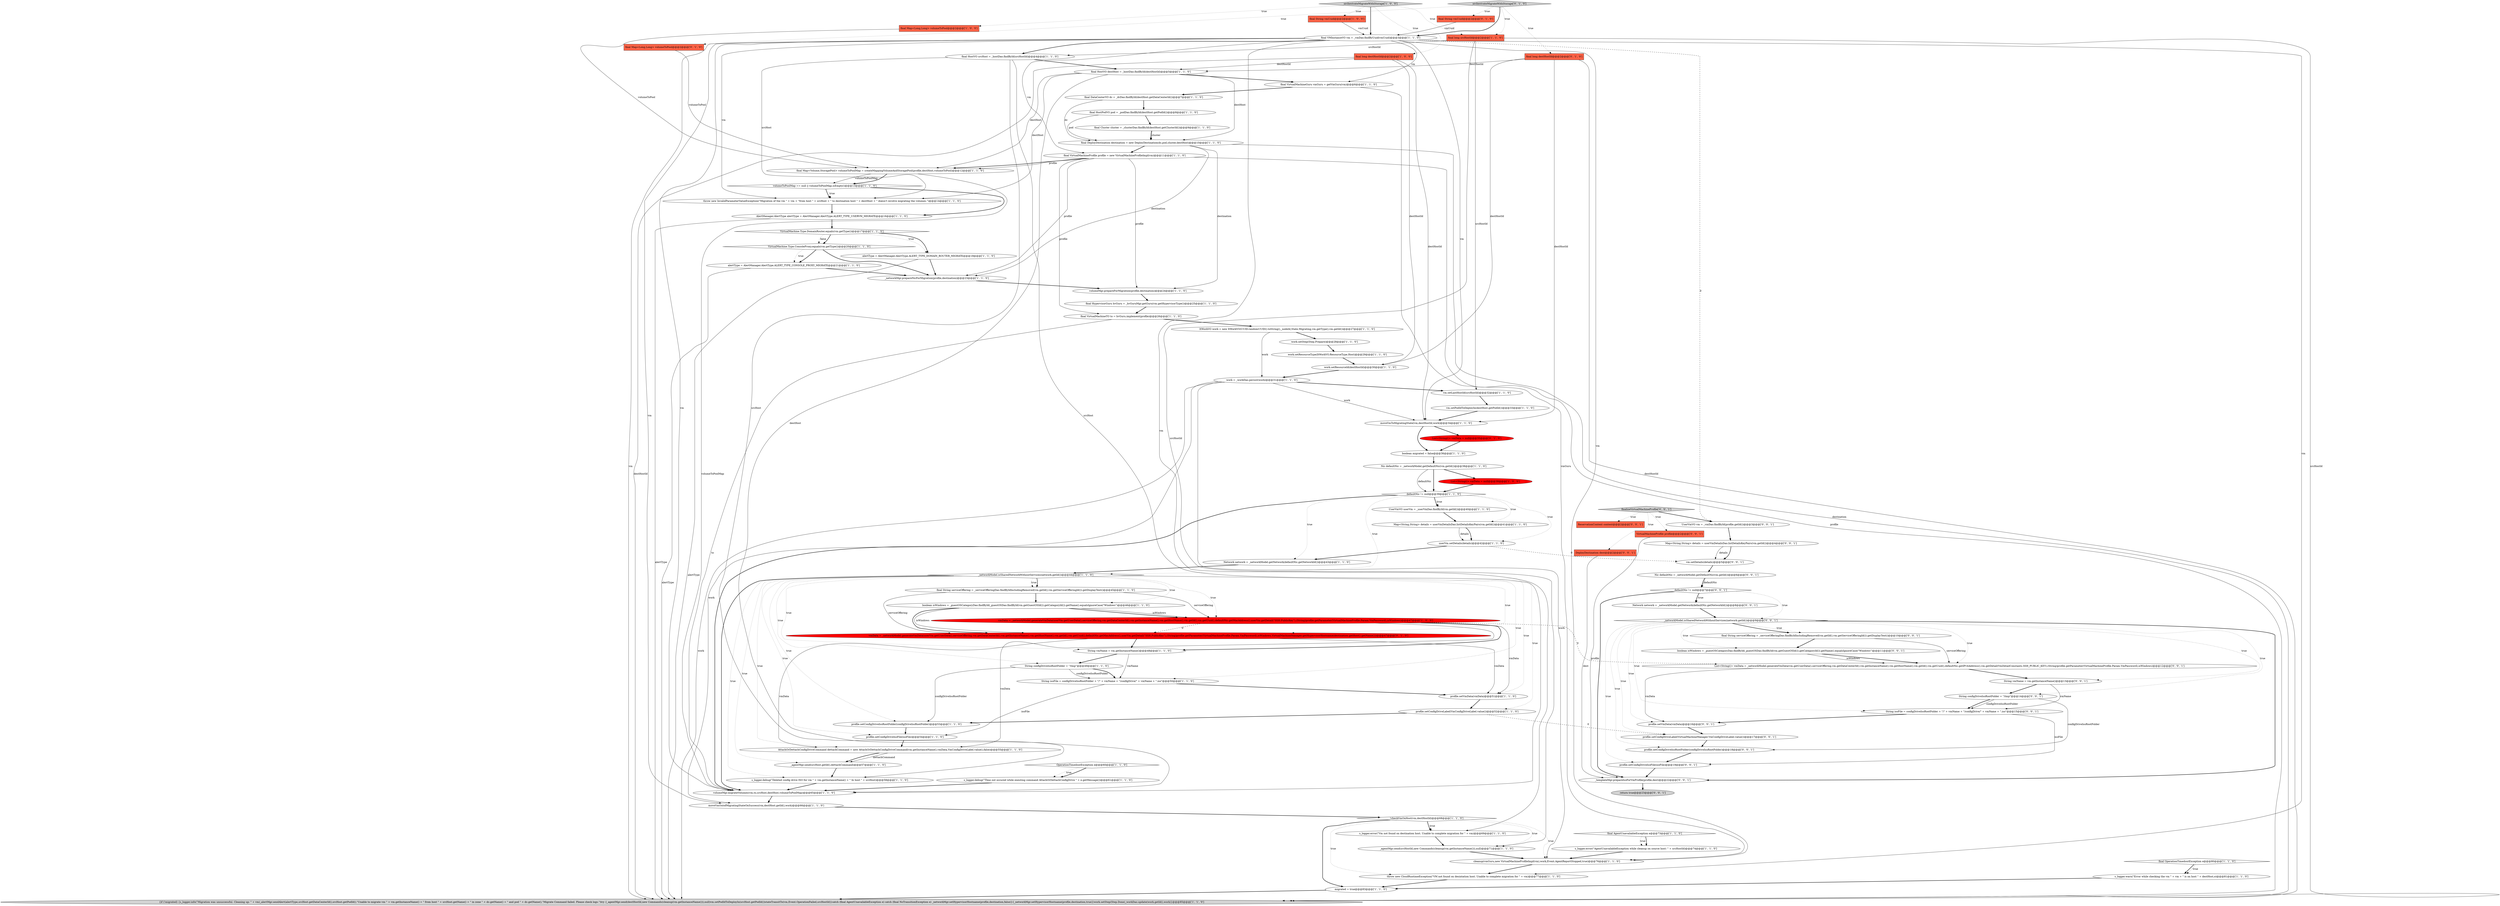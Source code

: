 digraph {
70 [style = filled, label = "final VirtualMachineProfile profile = new VirtualMachineProfileImpl(vm)@@@11@@@['1', '1', '0']", fillcolor = white, shape = ellipse image = "AAA0AAABBB1BBB"];
89 [style = filled, label = "_networkModel.isSharedNetworkWithoutServices(network.getId())@@@9@@@['0', '0', '1']", fillcolor = white, shape = diamond image = "AAA0AAABBB3BBB"];
47 [style = filled, label = "profile.setConfigDriveIsoFile(isoFile)@@@54@@@['1', '1', '0']", fillcolor = white, shape = ellipse image = "AAA0AAABBB1BBB"];
16 [style = filled, label = "work = _workDao.persist(work)@@@31@@@['1', '1', '0']", fillcolor = white, shape = ellipse image = "AAA0AAABBB1BBB"];
69 [style = filled, label = "final HostPodVO pod = _podDao.findById(destHost.getPodId())@@@8@@@['1', '1', '0']", fillcolor = white, shape = ellipse image = "AAA0AAABBB1BBB"];
73 [style = filled, label = "vmData = _networkModel.generateVmData(userVm.getUserData(),serviceOffering,vm.getDataCenterId(),vm.getInstanceName(),vm.getHostName(),vm.getId(),vm.getUuid(),defaultNic.getMacAddress(),userVm.getDetail(\"SSH.PublicKey\"),(String)profile.getParameter(VirtualMachineProfile.Param.VmPassword),isWindows,VirtualMachineManager.getHypervisorHostname(destination.getHost().getName()))@@@47@@@['0', '1', '0']", fillcolor = red, shape = ellipse image = "AAA1AAABBB2BBB"];
57 [style = filled, label = "boolean migrated = false@@@36@@@['1', '1', '0']", fillcolor = white, shape = ellipse image = "AAA0AAABBB1BBB"];
38 [style = filled, label = "migrated = true@@@83@@@['1', '1', '0']", fillcolor = white, shape = ellipse image = "AAA0AAABBB1BBB"];
98 [style = filled, label = "VirtualMachineProfile profile@@@2@@@['0', '0', '1']", fillcolor = tomato, shape = box image = "AAA0AAABBB3BBB"];
71 [style = filled, label = "orchestrateMigrateWithStorage['0', '1', '0']", fillcolor = lightgray, shape = diamond image = "AAA0AAABBB2BBB"];
37 [style = filled, label = "s_logger.debug(\"TIme out occured while exeuting command AttachOrDettachConfigDrive \" + e.getMessage())@@@61@@@['1', '1', '0']", fillcolor = white, shape = ellipse image = "AAA0AAABBB1BBB"];
30 [style = filled, label = "s_logger.warn(\"Error while checking the vm \" + vm + \" is on host \" + destHost,e)@@@81@@@['1', '1', '0']", fillcolor = white, shape = ellipse image = "AAA0AAABBB1BBB"];
65 [style = filled, label = "final VirtualMachineTO to = hvGuru.implement(profile)@@@26@@@['1', '1', '0']", fillcolor = white, shape = ellipse image = "AAA0AAABBB1BBB"];
2 [style = filled, label = "final HostVO srcHost = _hostDao.findById(srcHostId)@@@4@@@['1', '1', '0']", fillcolor = white, shape = ellipse image = "AAA0AAABBB1BBB"];
91 [style = filled, label = "boolean isWindows = _guestOSCategoryDao.findById(_guestOSDao.findById(vm.getGuestOSId()).getCategoryId()).getName().equalsIgnoreCase(\"Windows\")@@@11@@@['0', '0', '1']", fillcolor = white, shape = ellipse image = "AAA0AAABBB3BBB"];
3 [style = filled, label = "String vmName = vm.getInstanceName()@@@48@@@['1', '1', '0']", fillcolor = white, shape = ellipse image = "AAA0AAABBB1BBB"];
90 [style = filled, label = "String isoFile = configDriveIsoRootFolder + \"/\" + vmName + \"/configDrive/\" + vmName + \".iso\"@@@15@@@['0', '0', '1']", fillcolor = white, shape = ellipse image = "AAA0AAABBB3BBB"];
92 [style = filled, label = "ReservationContext context@@@2@@@['0', '0', '1']", fillcolor = tomato, shape = box image = "AAA0AAABBB3BBB"];
41 [style = filled, label = "final Map<Long,Long> volumeToPool@@@2@@@['1', '0', '0']", fillcolor = tomato, shape = box image = "AAA0AAABBB1BBB"];
39 [style = filled, label = "final String vmUuid@@@2@@@['1', '0', '0']", fillcolor = tomato, shape = box image = "AAA0AAABBB1BBB"];
25 [style = filled, label = "String configDriveIsoRootFolder = \"/tmp\"@@@49@@@['1', '1', '0']", fillcolor = white, shape = ellipse image = "AAA0AAABBB1BBB"];
81 [style = filled, label = "final String serviceOffering = _serviceOfferingDao.findByIdIncludingRemoved(vm.getId(),vm.getServiceOfferingId()).getDisplayText()@@@10@@@['0', '0', '1']", fillcolor = white, shape = ellipse image = "AAA0AAABBB3BBB"];
74 [style = filled, label = "List<String((> vmData = null@@@35@@@['0', '1', '0']", fillcolor = red, shape = ellipse image = "AAA1AAABBB2BBB"];
43 [style = filled, label = "final DataCenterVO dc = _dcDao.findById(destHost.getDataCenterId())@@@7@@@['1', '1', '0']", fillcolor = white, shape = ellipse image = "AAA0AAABBB1BBB"];
84 [style = filled, label = "DeployDestination dest@@@2@@@['0', '0', '1']", fillcolor = tomato, shape = box image = "AAA0AAABBB3BBB"];
27 [style = filled, label = "boolean isWindows = _guestOSCategoryDao.findById(_guestOSDao.findById(vm.getGuestOSId()).getCategoryId()).getName().equalsIgnoreCase(\"Windows\")@@@46@@@['1', '1', '0']", fillcolor = white, shape = ellipse image = "AAA0AAABBB1BBB"];
15 [style = filled, label = "final String serviceOffering = _serviceOfferingDao.findByIdIncludingRemoved(vm.getId(),vm.getServiceOfferingId()).getDisplayText()@@@45@@@['1', '1', '0']", fillcolor = white, shape = ellipse image = "AAA0AAABBB1BBB"];
44 [style = filled, label = "VirtualMachine.Type.DomainRouter.equals(vm.getType())@@@17@@@['1', '1', '0']", fillcolor = white, shape = diamond image = "AAA0AAABBB1BBB"];
63 [style = filled, label = "final AgentUnavailableException e@@@73@@@['1', '1', '0']", fillcolor = white, shape = diamond image = "AAA0AAABBB1BBB"];
8 [style = filled, label = "vm.setLastHostId(srcHostId)@@@32@@@['1', '1', '0']", fillcolor = white, shape = ellipse image = "AAA0AAABBB1BBB"];
61 [style = filled, label = "orchestrateMigrateWithStorage['1', '0', '0']", fillcolor = lightgray, shape = diamond image = "AAA0AAABBB1BBB"];
79 [style = filled, label = "defaultNic != null@@@7@@@['0', '0', '1']", fillcolor = white, shape = diamond image = "AAA0AAABBB3BBB"];
99 [style = filled, label = "finalizeVirtualMachineProfile['0', '0', '1']", fillcolor = lightgray, shape = diamond image = "AAA0AAABBB3BBB"];
87 [style = filled, label = "UserVmVO vm = _vmDao.findById(profile.getId())@@@3@@@['0', '0', '1']", fillcolor = white, shape = ellipse image = "AAA0AAABBB3BBB"];
10 [style = filled, label = "AttachOrDettachConfigDriveCommand dettachCommand = new AttachOrDettachConfigDriveCommand(vm.getInstanceName(),vmData,VmConfigDriveLabel.value(),false)@@@55@@@['1', '1', '0']", fillcolor = white, shape = ellipse image = "AAA0AAABBB1BBB"];
64 [style = filled, label = "alertType = AlertManager.AlertType.ALERT_TYPE_CONSOLE_PROXY_MIGRATE@@@21@@@['1', '1', '0']", fillcolor = white, shape = ellipse image = "AAA0AAABBB1BBB"];
72 [style = filled, label = "final Map<Long,Long> volumeToPool@@@2@@@['0', '1', '0']", fillcolor = tomato, shape = box image = "AAA0AAABBB2BBB"];
13 [style = filled, label = "s_logger.debug(\"Deleted config drive ISO for vm \" + vm.getInstanceName() + \" In host \" + srcHost)@@@58@@@['1', '1', '0']", fillcolor = white, shape = ellipse image = "AAA0AAABBB1BBB"];
40 [style = filled, label = "throw new InvalidParameterValueException(\"Migration of the vm \" + vm + \"from host \" + srcHost + \" to destination host \" + destHost + \" doesn't involve migrating the volumes.\")@@@14@@@['1', '1', '0']", fillcolor = white, shape = ellipse image = "AAA0AAABBB1BBB"];
24 [style = filled, label = "_networkModel.isSharedNetworkWithoutServices(network.getId())@@@44@@@['1', '1', '0']", fillcolor = white, shape = diamond image = "AAA0AAABBB1BBB"];
52 [style = filled, label = "!checkVmOnHost(vm,destHostId)@@@68@@@['1', '1', '0']", fillcolor = white, shape = diamond image = "AAA0AAABBB1BBB"];
6 [style = filled, label = "final DeployDestination destination = new DeployDestination(dc,pod,cluster,destHost)@@@10@@@['1', '1', '0']", fillcolor = white, shape = ellipse image = "AAA0AAABBB1BBB"];
51 [style = filled, label = "_networkMgr.prepareNicForMigration(profile,destination)@@@23@@@['1', '1', '0']", fillcolor = white, shape = ellipse image = "AAA0AAABBB1BBB"];
46 [style = filled, label = "work.setResourceId(destHostId)@@@30@@@['1', '1', '0']", fillcolor = white, shape = ellipse image = "AAA0AAABBB1BBB"];
9 [style = filled, label = "profile.setConfigDriveIsoRootFolder(configDriveIsoRootFolder)@@@53@@@['1', '1', '0']", fillcolor = white, shape = ellipse image = "AAA0AAABBB1BBB"];
20 [style = filled, label = "profile.setConfigDriveLabel(VmConfigDriveLabel.value())@@@52@@@['1', '1', '0']", fillcolor = white, shape = ellipse image = "AAA0AAABBB1BBB"];
0 [style = filled, label = "throw new CloudRuntimeException(\"VM not found on desintation host. Unable to complete migration for \" + vm)@@@77@@@['1', '1', '0']", fillcolor = white, shape = ellipse image = "AAA0AAABBB1BBB"];
21 [style = filled, label = "{if (!migrated) {s_logger.info(\"Migration was unsuccessful. Cleaning up: \" + vm)_alertMgr.sendAlert(alertType,srcHost.getDataCenterId(),srcHost.getPodId(),\"Unable to migrate vm \" + vm.getInstanceName() + \" from host \" + srcHost.getName() + \" in zone \" + dc.getName() + \" and pod \" + dc.getName(),\"Migrate Command failed. Please check logs.\")try {_agentMgr.send(destHostId,new Commands(cleanup(vm.getInstanceName())),null)vm.setPodIdToDeployIn(srcHost.getPodId())stateTransitTo(vm,Event.OperationFailed,srcHostId)}catch (final AgentUnavailableException e) catch (final NoTransitionException e) _networkMgr.setHypervisorHostname(profile,destination,false)}{_networkMgr.setHypervisorHostname(profile,destination,true)}work.setStep(Step.Done)_workDao.update(work.getId(),work)}@@@85@@@['1', '1', '0']", fillcolor = lightgray, shape = ellipse image = "AAA0AAABBB1BBB"];
42 [style = filled, label = "volumeMgr.prepareForMigration(profile,destination)@@@24@@@['1', '1', '0']", fillcolor = white, shape = ellipse image = "AAA0AAABBB1BBB"];
78 [style = filled, label = "String configDriveIsoRootFolder = \"/tmp\"@@@14@@@['0', '0', '1']", fillcolor = white, shape = ellipse image = "AAA0AAABBB3BBB"];
75 [style = filled, label = "final String vmUuid@@@2@@@['0', '1', '0']", fillcolor = tomato, shape = box image = "AAA0AAABBB2BBB"];
86 [style = filled, label = "return true@@@23@@@['0', '0', '1']", fillcolor = lightgray, shape = ellipse image = "AAA0AAABBB3BBB"];
35 [style = filled, label = "work.setStep(Step.Prepare)@@@28@@@['1', '1', '0']", fillcolor = white, shape = ellipse image = "AAA0AAABBB1BBB"];
18 [style = filled, label = "UserVmVO userVm = _userVmDao.findById(vm.getId())@@@40@@@['1', '1', '0']", fillcolor = white, shape = ellipse image = "AAA0AAABBB1BBB"];
68 [style = filled, label = "List<String((> vmData = null@@@38@@@['1', '0', '0']", fillcolor = red, shape = ellipse image = "AAA1AAABBB1BBB"];
77 [style = filled, label = "Network network = _networkModel.getNetwork(defaultNic.getNetworkId())@@@8@@@['0', '0', '1']", fillcolor = white, shape = ellipse image = "AAA0AAABBB3BBB"];
80 [style = filled, label = "profile.setConfigDriveIsoRootFolder(configDriveIsoRootFolder)@@@18@@@['0', '0', '1']", fillcolor = white, shape = ellipse image = "AAA0AAABBB3BBB"];
85 [style = filled, label = "profile.setConfigDriveIsoFile(isoFile)@@@19@@@['0', '0', '1']", fillcolor = white, shape = ellipse image = "AAA0AAABBB3BBB"];
1 [style = filled, label = "AlertManager.AlertType alertType = AlertManager.AlertType.ALERT_TYPE_USERVM_MIGRATE@@@16@@@['1', '1', '0']", fillcolor = white, shape = ellipse image = "AAA0AAABBB1BBB"];
5 [style = filled, label = "final VirtualMachineGuru vmGuru = getVmGuru(vm)@@@6@@@['1', '1', '0']", fillcolor = white, shape = ellipse image = "AAA0AAABBB1BBB"];
7 [style = filled, label = "final VMInstanceVO vm = _vmDao.findByUuid(vmUuid)@@@3@@@['1', '1', '0']", fillcolor = white, shape = ellipse image = "AAA0AAABBB1BBB"];
48 [style = filled, label = "alertType = AlertManager.AlertType.ALERT_TYPE_DOMAIN_ROUTER_MIGRATE@@@18@@@['1', '1', '0']", fillcolor = white, shape = ellipse image = "AAA0AAABBB1BBB"];
76 [style = filled, label = "final long destHostId@@@2@@@['0', '1', '0']", fillcolor = tomato, shape = box image = "AAA0AAABBB2BBB"];
34 [style = filled, label = "s_logger.error(\"AgentUnavailableException while cleanup on source host: \" + srcHostId)@@@74@@@['1', '1', '0']", fillcolor = white, shape = ellipse image = "AAA0AAABBB1BBB"];
17 [style = filled, label = "defaultNic != null@@@39@@@['1', '1', '0']", fillcolor = white, shape = diamond image = "AAA0AAABBB1BBB"];
11 [style = filled, label = "Map<String,String> details = userVmDetailsDao.listDetailsKeyPairs(vm.getId())@@@41@@@['1', '1', '0']", fillcolor = white, shape = ellipse image = "AAA0AAABBB1BBB"];
59 [style = filled, label = "vmData = _networkModel.generateVmData(userVm.getUserData(),serviceOffering,vm.getDataCenterId(),vm.getInstanceName(),vm.getHostName(),vm.getId(),vm.getUuid(),defaultNic.getMacAddress(),userVm.getDetail(\"SSH.PublicKey\"),(String)profile.getParameter(VirtualMachineProfile.Param.VmPassword),isWindows)@@@47@@@['1', '0', '0']", fillcolor = red, shape = ellipse image = "AAA1AAABBB1BBB"];
33 [style = filled, label = "final HostVO destHost = _hostDao.findById(destHostId)@@@5@@@['1', '1', '0']", fillcolor = white, shape = ellipse image = "AAA0AAABBB1BBB"];
4 [style = filled, label = "moveVmOutofMigratingStateOnSuccess(vm,destHost.getId(),work)@@@66@@@['1', '1', '0']", fillcolor = white, shape = ellipse image = "AAA0AAABBB1BBB"];
49 [style = filled, label = "final HypervisorGuru hvGuru = _hvGuruMgr.getGuru(vm.getHypervisorType())@@@25@@@['1', '1', '0']", fillcolor = white, shape = ellipse image = "AAA0AAABBB1BBB"];
93 [style = filled, label = "vm.setDetails(details)@@@5@@@['0', '0', '1']", fillcolor = white, shape = ellipse image = "AAA0AAABBB3BBB"];
82 [style = filled, label = "profile.setConfigDriveLabel(VirtualMachineManager.VmConfigDriveLabel.value())@@@17@@@['0', '0', '1']", fillcolor = white, shape = ellipse image = "AAA0AAABBB3BBB"];
19 [style = filled, label = "moveVmToMigratingState(vm,destHostId,work)@@@34@@@['1', '1', '0']", fillcolor = white, shape = ellipse image = "AAA0AAABBB1BBB"];
60 [style = filled, label = "cleanup(vmGuru,new VirtualMachineProfileImpl(vm),work,Event.AgentReportStopped,true)@@@76@@@['1', '1', '0']", fillcolor = white, shape = ellipse image = "AAA0AAABBB1BBB"];
22 [style = filled, label = "volumeToPoolMap == null || volumeToPoolMap.isEmpty()@@@13@@@['1', '1', '0']", fillcolor = white, shape = diamond image = "AAA0AAABBB1BBB"];
67 [style = filled, label = "final Cluster cluster = _clusterDao.findById(destHost.getClusterId())@@@9@@@['1', '1', '0']", fillcolor = white, shape = ellipse image = "AAA0AAABBB1BBB"];
94 [style = filled, label = "Map<String,String> details = userVmDetailsDao.listDetailsKeyPairs(vm.getId())@@@4@@@['0', '0', '1']", fillcolor = white, shape = ellipse image = "AAA0AAABBB3BBB"];
36 [style = filled, label = "vm.setPodIdToDeployIn(destHost.getPodId())@@@33@@@['1', '1', '0']", fillcolor = white, shape = ellipse image = "AAA0AAABBB1BBB"];
32 [style = filled, label = "_agentMgr.send(srcHostId,new Commands(cleanup(vm.getInstanceName())),null)@@@71@@@['1', '1', '0']", fillcolor = white, shape = ellipse image = "AAA0AAABBB1BBB"];
55 [style = filled, label = "userVm.setDetails(details)@@@42@@@['1', '1', '0']", fillcolor = white, shape = ellipse image = "AAA0AAABBB1BBB"];
58 [style = filled, label = "final OperationTimedoutException e@@@80@@@['1', '1', '0']", fillcolor = white, shape = diamond image = "AAA0AAABBB1BBB"];
54 [style = filled, label = "ItWorkVO work = new ItWorkVO(UUID.randomUUID().toString(),_nodeId,State.Migrating,vm.getType(),vm.getId())@@@27@@@['1', '1', '0']", fillcolor = white, shape = ellipse image = "AAA0AAABBB1BBB"];
53 [style = filled, label = "Nic defaultNic = _networkModel.getDefaultNic(vm.getId())@@@38@@@['1', '1', '0']", fillcolor = white, shape = ellipse image = "AAA0AAABBB1BBB"];
88 [style = filled, label = "Nic defaultNic = _networkModel.getDefaultNic(vm.getId())@@@6@@@['0', '0', '1']", fillcolor = white, shape = ellipse image = "AAA0AAABBB3BBB"];
95 [style = filled, label = "String vmName = vm.getInstanceName()@@@13@@@['0', '0', '1']", fillcolor = white, shape = ellipse image = "AAA0AAABBB3BBB"];
96 [style = filled, label = "profile.setVmData(vmData)@@@16@@@['0', '0', '1']", fillcolor = white, shape = ellipse image = "AAA0AAABBB3BBB"];
97 [style = filled, label = "_templateMgr.prepareIsoForVmProfile(profile,dest)@@@22@@@['0', '0', '1']", fillcolor = white, shape = ellipse image = "AAA0AAABBB3BBB"];
62 [style = filled, label = "OperationTimedoutException e@@@60@@@['1', '1', '0']", fillcolor = white, shape = diamond image = "AAA0AAABBB1BBB"];
83 [style = filled, label = "List<String((> vmData = _networkModel.generateVmData(vm.getUserData(),serviceOffering,vm.getDataCenterId(),vm.getInstanceName(),vm.getHostName(),vm.getId(),vm.getUuid(),defaultNic.getIPv4Address(),vm.getDetail(VmDetailConstants.SSH_PUBLIC_KEY),(String)profile.getParameter(VirtualMachineProfile.Param.VmPassword),isWindows)@@@12@@@['0', '0', '1']", fillcolor = white, shape = ellipse image = "AAA0AAABBB3BBB"];
23 [style = filled, label = "profile.setVmData(vmData)@@@51@@@['1', '1', '0']", fillcolor = white, shape = ellipse image = "AAA0AAABBB1BBB"];
45 [style = filled, label = "final long srcHostId@@@2@@@['1', '1', '0']", fillcolor = tomato, shape = box image = "AAA0AAABBB1BBB"];
31 [style = filled, label = "final long destHostId@@@2@@@['1', '0', '0']", fillcolor = tomato, shape = box image = "AAA0AAABBB1BBB"];
28 [style = filled, label = "Network network = _networkModel.getNetwork(defaultNic.getNetworkId())@@@43@@@['1', '1', '0']", fillcolor = white, shape = ellipse image = "AAA0AAABBB1BBB"];
56 [style = filled, label = "s_logger.error(\"Vm not found on destination host. Unable to complete migration for \" + vm)@@@69@@@['1', '1', '0']", fillcolor = white, shape = ellipse image = "AAA0AAABBB1BBB"];
12 [style = filled, label = "String isoFile = configDriveIsoRootFolder + \"/\" + vmName + \"/configDrive/\" + vmName + \".iso\"@@@50@@@['1', '1', '0']", fillcolor = white, shape = ellipse image = "AAA0AAABBB1BBB"];
50 [style = filled, label = "work.setResourceType(ItWorkVO.ResourceType.Host)@@@29@@@['1', '1', '0']", fillcolor = white, shape = ellipse image = "AAA0AAABBB1BBB"];
26 [style = filled, label = "volumeMgr.migrateVolumes(vm,to,srcHost,destHost,volumeToPoolMap)@@@65@@@['1', '1', '0']", fillcolor = white, shape = ellipse image = "AAA0AAABBB1BBB"];
14 [style = filled, label = "VirtualMachine.Type.ConsoleProxy.equals(vm.getType())@@@20@@@['1', '1', '0']", fillcolor = white, shape = diamond image = "AAA0AAABBB1BBB"];
29 [style = filled, label = "final Map<Volume,StoragePool> volumeToPoolMap = createMappingVolumeAndStoragePool(profile,destHost,volumeToPool)@@@12@@@['1', '1', '0']", fillcolor = white, shape = ellipse image = "AAA0AAABBB1BBB"];
66 [style = filled, label = "_agentMgr.send(srcHost.getId(),dettachCommand)@@@57@@@['1', '1', '0']", fillcolor = white, shape = ellipse image = "AAA0AAABBB1BBB"];
89->96 [style = dotted, label="true"];
77->89 [style = bold, label=""];
24->12 [style = dotted, label="true"];
6->51 [style = solid, label="destination"];
10->66 [style = bold, label=""];
6->70 [style = bold, label=""];
70->29 [style = bold, label=""];
64->51 [style = bold, label=""];
65->54 [style = bold, label=""];
5->60 [style = solid, label="vmGuru"];
20->9 [style = bold, label=""];
24->25 [style = dotted, label="true"];
67->6 [style = solid, label="cluster"];
70->42 [style = solid, label="profile"];
87->94 [style = bold, label=""];
58->30 [style = bold, label=""];
2->26 [style = solid, label="srcHost"];
73->23 [style = solid, label="vmData"];
63->34 [style = bold, label=""];
79->89 [style = dotted, label="true"];
61->39 [style = dotted, label="true"];
83->95 [style = bold, label=""];
27->73 [style = solid, label="isWindows"];
24->73 [style = dotted, label="true"];
47->10 [style = bold, label=""];
14->64 [style = bold, label=""];
24->27 [style = dotted, label="true"];
95->78 [style = bold, label=""];
2->40 [style = solid, label="srcHost"];
45->32 [style = solid, label="srcHostId"];
27->73 [style = bold, label=""];
78->80 [style = solid, label="configDriveIsoRootFolder"];
89->80 [style = dotted, label="true"];
70->21 [style = solid, label="profile"];
48->51 [style = bold, label=""];
8->36 [style = bold, label=""];
35->50 [style = bold, label=""];
70->29 [style = solid, label="profile"];
33->29 [style = solid, label="destHost"];
9->47 [style = bold, label=""];
12->47 [style = solid, label="isoFile"];
89->81 [style = dotted, label="true"];
16->60 [style = solid, label="work"];
63->34 [style = dotted, label="true"];
24->3 [style = dotted, label="true"];
79->77 [style = dotted, label="true"];
16->21 [style = solid, label="work"];
89->85 [style = dotted, label="true"];
98->97 [style = solid, label="profile"];
11->55 [style = solid, label="details"];
89->78 [style = dotted, label="true"];
29->26 [style = solid, label="volumeToPoolMap"];
43->6 [style = solid, label="dc"];
44->48 [style = dotted, label="true"];
54->16 [style = solid, label="work"];
99->92 [style = dotted, label="true"];
60->0 [style = bold, label=""];
45->8 [style = solid, label="srcHostId"];
66->13 [style = bold, label=""];
1->44 [style = bold, label=""];
37->26 [style = bold, label=""];
56->32 [style = bold, label=""];
71->72 [style = dotted, label="true"];
31->33 [style = solid, label="destHostId"];
65->26 [style = solid, label="to"];
75->7 [style = solid, label="vmUuid"];
18->11 [style = bold, label=""];
89->83 [style = dotted, label="true"];
76->46 [style = solid, label="destHostId"];
80->85 [style = bold, label=""];
52->32 [style = dotted, label="true"];
20->82 [style = dashed, label="0"];
7->40 [style = solid, label="vm"];
17->55 [style = dotted, label="true"];
41->29 [style = solid, label="volumeToPool"];
95->90 [style = solid, label="vmName"];
61->31 [style = dotted, label="true"];
90->96 [style = bold, label=""];
25->12 [style = solid, label="configDriveIsoRootFolder"];
7->5 [style = solid, label="vm"];
7->60 [style = solid, label="vm"];
26->4 [style = bold, label=""];
15->73 [style = solid, label="serviceOffering"];
0->38 [style = bold, label=""];
83->96 [style = solid, label="vmData"];
7->0 [style = solid, label="vm"];
71->7 [style = bold, label=""];
72->29 [style = solid, label="volumeToPool"];
16->4 [style = solid, label="work"];
1->21 [style = solid, label="alertType"];
19->57 [style = bold, label=""];
89->81 [style = bold, label=""];
61->41 [style = dotted, label="true"];
97->86 [style = bold, label=""];
27->59 [style = bold, label=""];
79->97 [style = bold, label=""];
24->59 [style = dotted, label="true"];
7->2 [style = bold, label=""];
61->7 [style = bold, label=""];
10->66 [style = solid, label="dettachCommand"];
53->68 [style = bold, label=""];
2->33 [style = bold, label=""];
28->24 [style = bold, label=""];
43->69 [style = bold, label=""];
14->64 [style = dotted, label="true"];
96->82 [style = bold, label=""];
51->42 [style = bold, label=""];
31->21 [style = solid, label="destHostId"];
52->0 [style = dotted, label="true"];
33->26 [style = solid, label="destHost"];
25->9 [style = solid, label="configDriveIsoRootFolder"];
57->53 [style = bold, label=""];
68->17 [style = bold, label=""];
19->74 [style = bold, label=""];
81->91 [style = bold, label=""];
45->2 [style = solid, label="srcHostId"];
39->7 [style = solid, label="vmUuid"];
99->98 [style = dotted, label="true"];
71->45 [style = dotted, label="true"];
89->91 [style = dotted, label="true"];
24->13 [style = dotted, label="true"];
70->51 [style = solid, label="profile"];
59->23 [style = solid, label="vmData"];
54->35 [style = bold, label=""];
23->20 [style = bold, label=""];
46->16 [style = bold, label=""];
55->93 [style = dashed, label="0"];
64->21 [style = solid, label="alertType"];
88->79 [style = bold, label=""];
48->21 [style = solid, label="alertType"];
16->8 [style = bold, label=""];
91->83 [style = bold, label=""];
17->18 [style = dotted, label="true"];
24->47 [style = dotted, label="true"];
89->90 [style = dotted, label="true"];
84->97 [style = solid, label="dest"];
6->42 [style = solid, label="destination"];
94->93 [style = solid, label="details"];
89->95 [style = dotted, label="true"];
85->97 [style = bold, label=""];
49->65 [style = bold, label=""];
67->6 [style = bold, label=""];
52->56 [style = dotted, label="true"];
71->75 [style = dotted, label="true"];
15->59 [style = solid, label="serviceOffering"];
31->19 [style = solid, label="destHostId"];
81->83 [style = solid, label="serviceOffering"];
33->5 [style = bold, label=""];
44->14 [style = bold, label=""];
44->14 [style = dotted, label="false"];
53->17 [style = solid, label="defaultNic"];
24->26 [style = bold, label=""];
7->70 [style = solid, label="vm"];
32->60 [style = bold, label=""];
24->23 [style = dotted, label="true"];
13->26 [style = bold, label=""];
59->73 [style = dashed, label="0"];
24->20 [style = dotted, label="true"];
17->28 [style = dotted, label="true"];
52->60 [style = dotted, label="true"];
45->21 [style = solid, label="srcHostId"];
24->66 [style = dotted, label="true"];
90->85 [style = solid, label="isoFile"];
11->55 [style = bold, label=""];
33->40 [style = solid, label="destHost"];
73->10 [style = solid, label="vmData"];
22->1 [style = bold, label=""];
73->3 [style = bold, label=""];
7->26 [style = solid, label="vm"];
59->3 [style = bold, label=""];
17->24 [style = dotted, label="true"];
71->76 [style = dotted, label="true"];
36->19 [style = bold, label=""];
22->40 [style = bold, label=""];
88->79 [style = solid, label="defaultNic"];
24->15 [style = bold, label=""];
78->90 [style = bold, label=""];
99->87 [style = bold, label=""];
17->11 [style = dotted, label="true"];
89->82 [style = dotted, label="true"];
7->87 [style = dashed, label="0"];
30->38 [style = bold, label=""];
82->80 [style = bold, label=""];
17->26 [style = bold, label=""];
62->37 [style = dotted, label="true"];
27->59 [style = solid, label="isWindows"];
69->67 [style = bold, label=""];
58->30 [style = dotted, label="true"];
76->21 [style = solid, label="destHostId"];
3->25 [style = bold, label=""];
50->46 [style = bold, label=""];
94->93 [style = bold, label=""];
74->57 [style = bold, label=""];
7->4 [style = solid, label="vm"];
6->21 [style = solid, label="destination"];
14->51 [style = bold, label=""];
52->56 [style = bold, label=""];
52->38 [style = bold, label=""];
24->9 [style = dotted, label="true"];
99->84 [style = dotted, label="true"];
22->40 [style = dotted, label="true"];
76->33 [style = solid, label="destHostId"];
78->90 [style = solid, label="configDriveIsoRootFolder"];
31->46 [style = solid, label="destHostId"];
7->19 [style = solid, label="vm"];
79->77 [style = bold, label=""];
70->65 [style = solid, label="profile"];
5->43 [style = bold, label=""];
33->6 [style = solid, label="destHost"];
7->21 [style = solid, label="vm"];
24->10 [style = dotted, label="true"];
40->1 [style = bold, label=""];
59->83 [style = dashed, label="0"];
34->60 [style = bold, label=""];
16->19 [style = solid, label="work"];
69->6 [style = solid, label="pod"];
3->12 [style = solid, label="vmName"];
4->52 [style = bold, label=""];
62->37 [style = bold, label=""];
25->12 [style = bold, label=""];
89->97 [style = bold, label=""];
44->48 [style = bold, label=""];
76->19 [style = solid, label="destHostId"];
91->83 [style = solid, label="isWindows"];
29->22 [style = solid, label="volumeToPoolMap"];
53->17 [style = bold, label=""];
24->15 [style = dotted, label="true"];
59->10 [style = solid, label="vmData"];
38->21 [style = bold, label=""];
42->49 [style = bold, label=""];
61->45 [style = dotted, label="true"];
12->23 [style = bold, label=""];
93->88 [style = bold, label=""];
29->22 [style = bold, label=""];
7->56 [style = solid, label="vm"];
15->27 [style = bold, label=""];
17->18 [style = bold, label=""];
55->28 [style = bold, label=""];
2->13 [style = solid, label="srcHost"];
}
